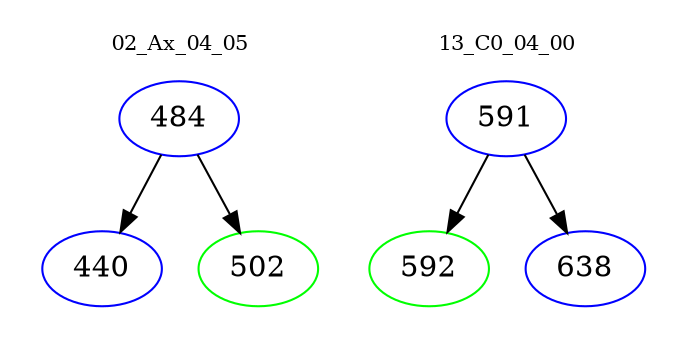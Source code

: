digraph{
subgraph cluster_0 {
color = white
label = "02_Ax_04_05";
fontsize=10;
T0_484 [label="484", color="blue"]
T0_484 -> T0_440 [color="black"]
T0_440 [label="440", color="blue"]
T0_484 -> T0_502 [color="black"]
T0_502 [label="502", color="green"]
}
subgraph cluster_1 {
color = white
label = "13_C0_04_00";
fontsize=10;
T1_591 [label="591", color="blue"]
T1_591 -> T1_592 [color="black"]
T1_592 [label="592", color="green"]
T1_591 -> T1_638 [color="black"]
T1_638 [label="638", color="blue"]
}
}

